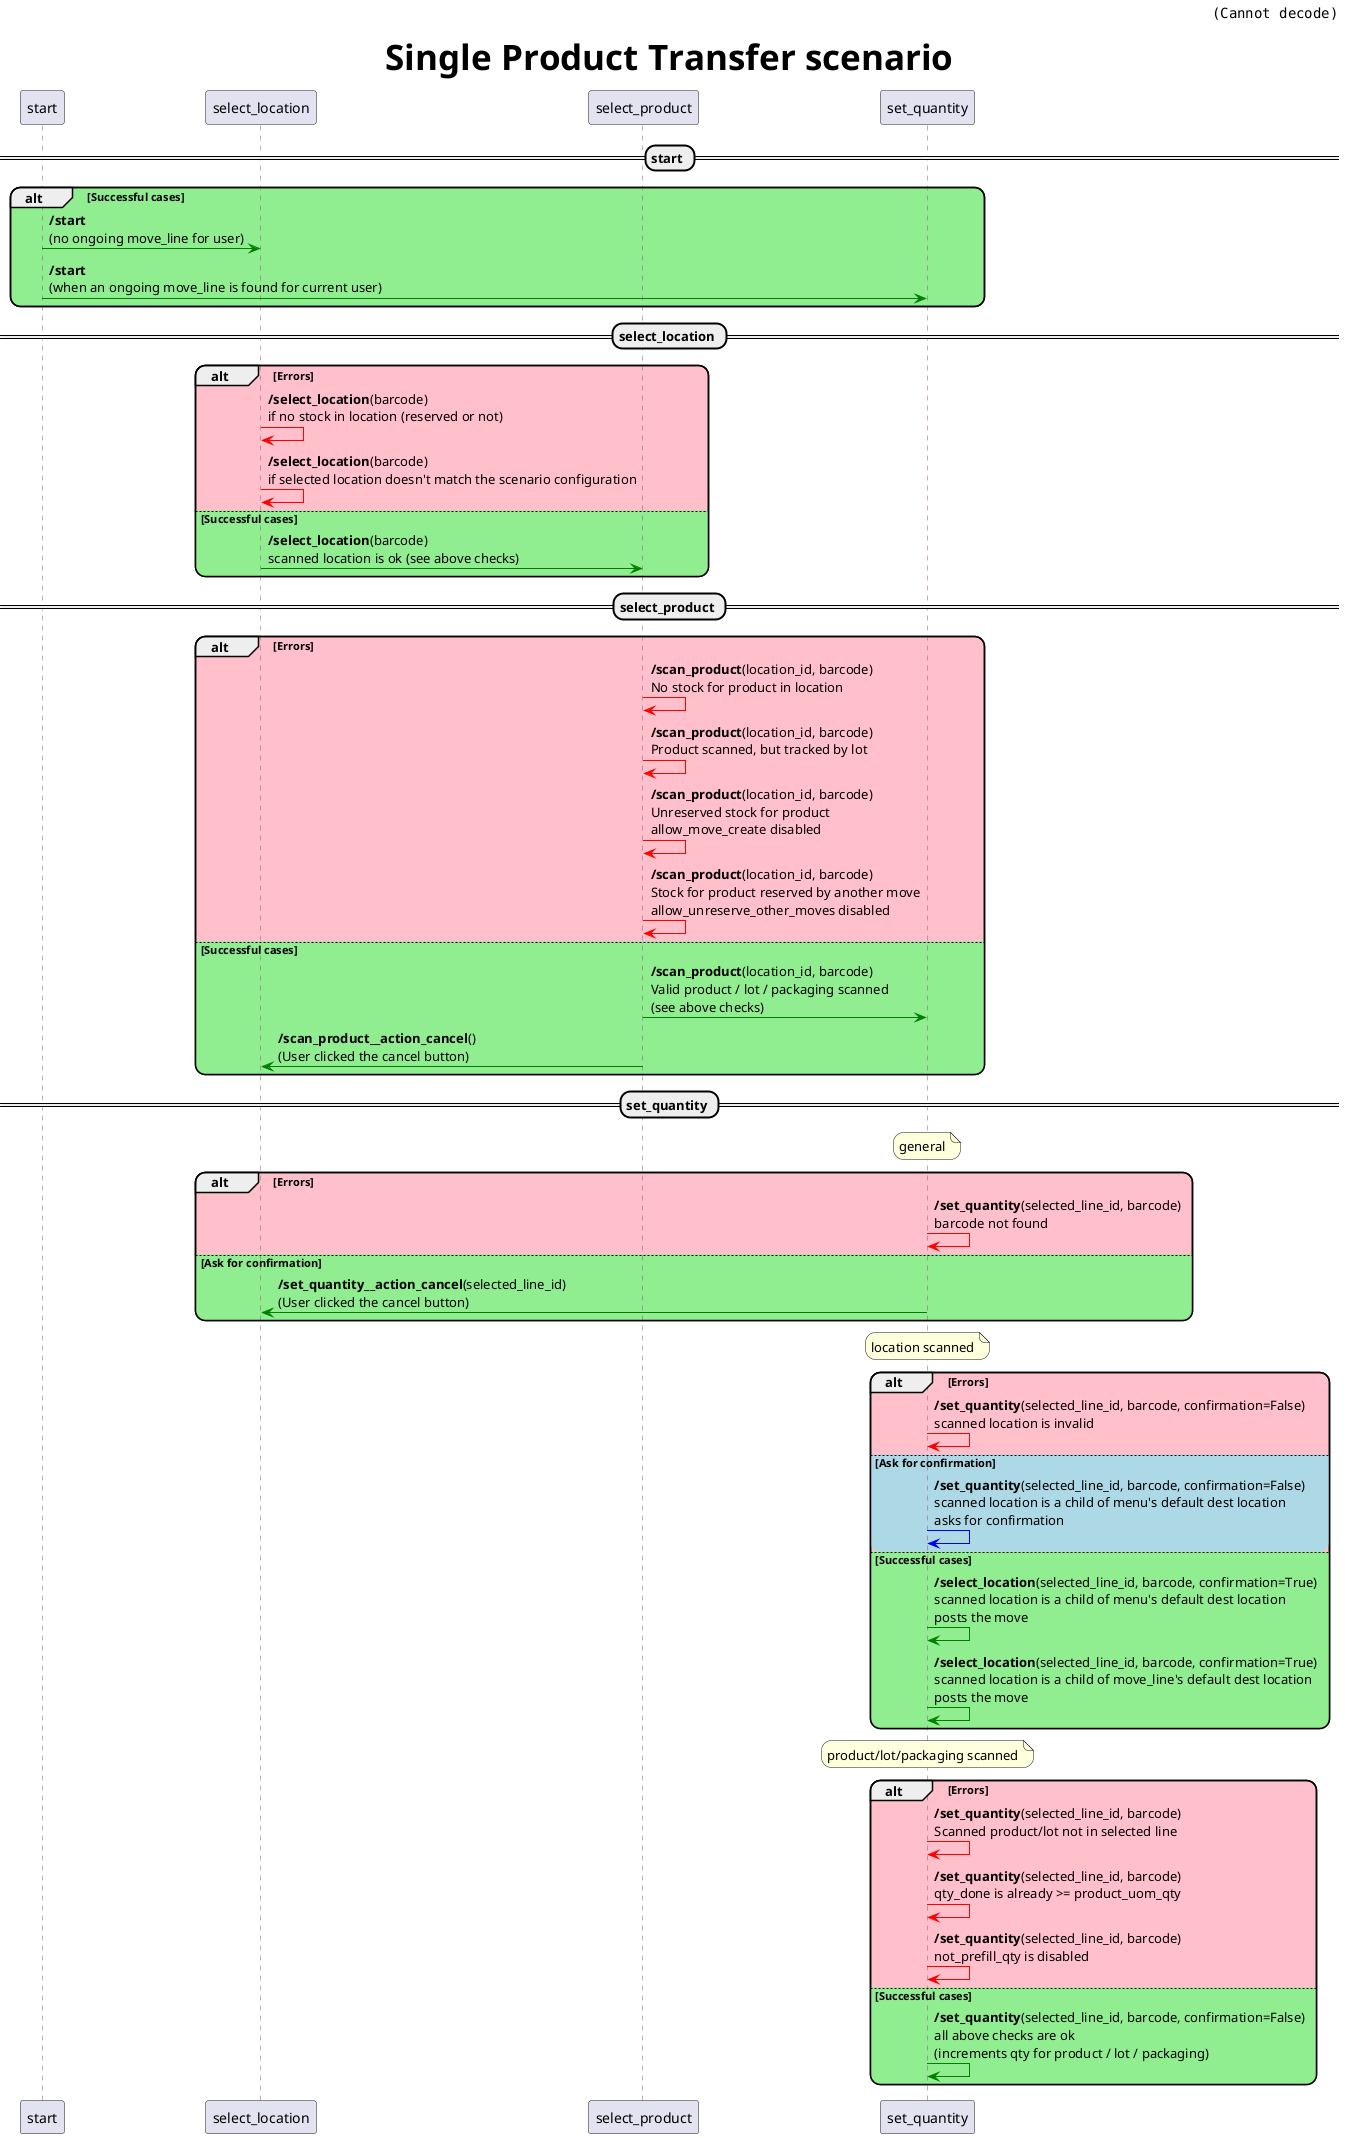 # Diagram to generate with PlantUML (https://plantuml.com/)
#
#   $ sudo apt install plantuml
#   $ plantuml diagram.plantuml
#

@startuml
participant start
participant select_location
participant select_product
participant set_quantity

skinparam roundcorner 20
skinparam sequence {

ParticipantBorderColor #875A7B
ParticipantBackgroundColor #875A7B
ParticipantFontSize 17
ParticipantFontColor white

LifeLineBorderColor #875A7B

ArrowColor #00A09D
}

header <img:oca_logo.png>
title <size:35>Single Product Transfer scenario</size>

== start ==

alt #Lightgreen Successful cases
    start -[#green]> select_location: **/start** \n(no ongoing move_line for user)
    start -[#green]> set_quantity: **/start** \n(when an ongoing move_line is found for current user)
end

== select_location ==

alt #Pink Errors
    select_location -[#red]> select_location: **/select_location**(barcode)\nif no stock in location (reserved or not)
    select_location -[#red]> select_location: **/select_location**(barcode)\nif selected location doesn't match the scenario configuration
else #Lightgreen Successful cases
    select_location -[#green]> select_product: **/select_location**(barcode)\nscanned location is ok (see above checks)
end

== select_product ==

alt #Pink Errors
    select_product -[#red]> select_product: **/scan_product**(location_id, barcode)\nNo stock for product in location
    select_product -[#red]> select_product: **/scan_product**(location_id, barcode)\nProduct scanned, but tracked by lot
    select_product -[#red]> select_product: **/scan_product**(location_id, barcode)\nUnreserved stock for product\nallow_move_create disabled
    select_product -[#red]> select_product: **/scan_product**(location_id, barcode)\nStock for product reserved by another move\nallow_unreserve_other_moves disabled
else #Lightgreen Successful cases
    select_product -[#green]> set_quantity: **/scan_product**(location_id, barcode)\nValid product / lot / packaging scanned\n(see above checks)
    select_product -[#green]> select_location: **/scan_product__action_cancel**()\n(User clicked the cancel button)
end

== set_quantity ==

note over set_quantity: general
alt #Pink Errors
    set_quantity -[#red]> set_quantity: **/set_quantity**(selected_line_id, barcode)\nbarcode not found
else #Lightgreen Ask for confirmation
    set_quantity -[#green]> select_location: **/set_quantity__action_cancel**(selected_line_id)\n(User clicked the cancel button)
end

note over set_quantity: location scanned
alt #Pink Errors
    set_quantity -[#red]> set_quantity: **/set_quantity**(selected_line_id, barcode, confirmation=False)\nscanned location is invalid
else #LightBlue Ask for confirmation
    set_quantity -[#blue]> set_quantity: **/set_quantity**(selected_line_id, barcode, confirmation=False)\nscanned location is a child of menu's default dest location\nasks for confirmation
else #Lightgreen Successful cases
    set_quantity -[#green]> set_quantity: **/select_location**(selected_line_id, barcode, confirmation=True)\nscanned location is a child of menu's default dest location\nposts the move
    set_quantity -[#green]> set_quantity: **/select_location**(selected_line_id, barcode, confirmation=True)\nscanned location is a child of move_line's default dest location\nposts the move
end

note over set_quantity: product/lot/packaging scanned
alt #Pink Errors
    set_quantity -[#red]> set_quantity: **/set_quantity**(selected_line_id, barcode)\nScanned product/lot not in selected line
    set_quantity -[#red]> set_quantity: **/set_quantity**(selected_line_id, barcode)\nqty_done is already >= product_uom_qty
    set_quantity -[#red]> set_quantity: **/set_quantity**(selected_line_id, barcode)\nnot_prefill_qty is disabled
else #Lightgreen Successful cases
    set_quantity -[#green]> set_quantity: **/set_quantity**(selected_line_id, barcode, confirmation=False)\nall above checks are ok\n(increments qty for product / lot / packaging)
end

@enduml
